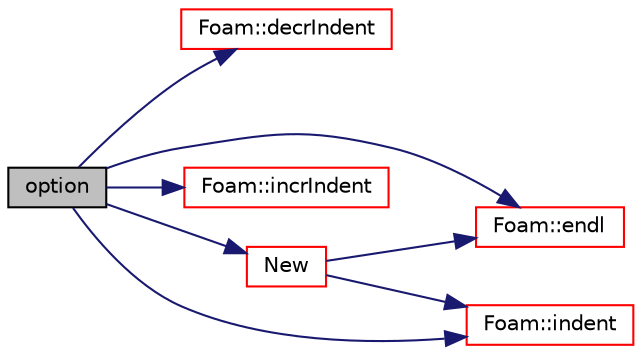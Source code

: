 digraph "option"
{
  bgcolor="transparent";
  edge [fontname="Helvetica",fontsize="10",labelfontname="Helvetica",labelfontsize="10"];
  node [fontname="Helvetica",fontsize="10",shape=record];
  rankdir="LR";
  Node0 [label="option",height=0.2,width=0.4,color="black", fillcolor="grey75", style="filled", fontcolor="black"];
  Node0 -> Node1 [color="midnightblue",fontsize="10",style="solid",fontname="Helvetica"];
  Node1 [label="Foam::decrIndent",height=0.2,width=0.4,color="red",URL="$a21851.html#a1c3a44e035fae1cd9d5a4a60a7e1c32b",tooltip="Decrement the indent level. "];
  Node0 -> Node3 [color="midnightblue",fontsize="10",style="solid",fontname="Helvetica"];
  Node3 [label="Foam::endl",height=0.2,width=0.4,color="red",URL="$a21851.html#a2db8fe02a0d3909e9351bb4275b23ce4",tooltip="Add newline and flush stream. "];
  Node0 -> Node5 [color="midnightblue",fontsize="10",style="solid",fontname="Helvetica"];
  Node5 [label="Foam::incrIndent",height=0.2,width=0.4,color="red",URL="$a21851.html#a5baff2b2334a238271b33f039e5dde5c",tooltip="Increment the indent level. "];
  Node0 -> Node15 [color="midnightblue",fontsize="10",style="solid",fontname="Helvetica"];
  Node15 [label="Foam::indent",height=0.2,width=0.4,color="red",URL="$a21851.html#ae297c57ea5b952a8bc9e4f30f7ea8701",tooltip="Indent stream. "];
  Node0 -> Node16 [color="midnightblue",fontsize="10",style="solid",fontname="Helvetica"];
  Node16 [label="New",height=0.2,width=0.4,color="red",URL="$a22661.html#a2bd853d0cd38fea78f9c13ed7c0d036b",tooltip="Return a reference to the selected fvOption model. "];
  Node16 -> Node15 [color="midnightblue",fontsize="10",style="solid",fontname="Helvetica"];
  Node16 -> Node3 [color="midnightblue",fontsize="10",style="solid",fontname="Helvetica"];
}
